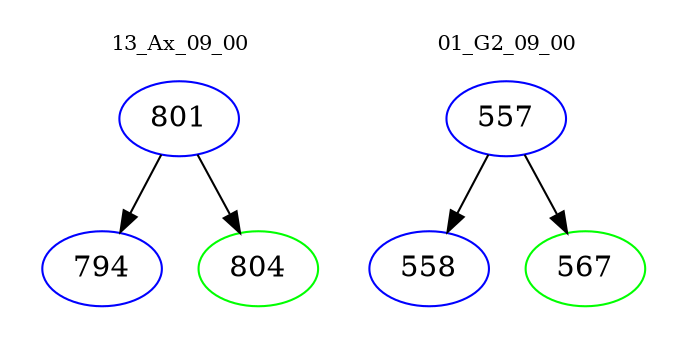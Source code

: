 digraph{
subgraph cluster_0 {
color = white
label = "13_Ax_09_00";
fontsize=10;
T0_801 [label="801", color="blue"]
T0_801 -> T0_794 [color="black"]
T0_794 [label="794", color="blue"]
T0_801 -> T0_804 [color="black"]
T0_804 [label="804", color="green"]
}
subgraph cluster_1 {
color = white
label = "01_G2_09_00";
fontsize=10;
T1_557 [label="557", color="blue"]
T1_557 -> T1_558 [color="black"]
T1_558 [label="558", color="blue"]
T1_557 -> T1_567 [color="black"]
T1_567 [label="567", color="green"]
}
}
